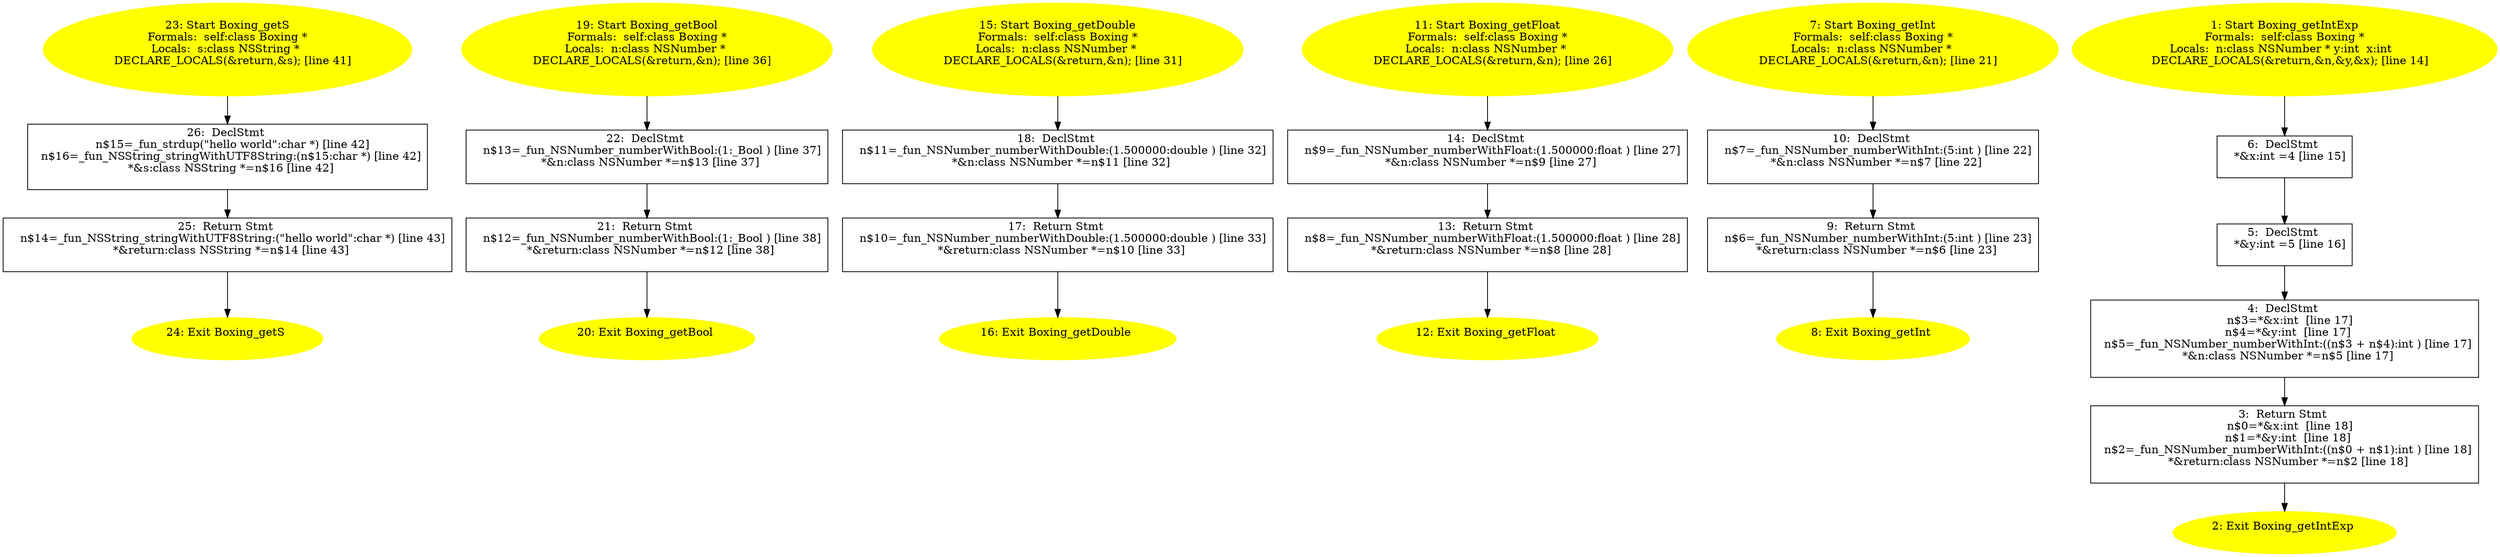 /* @generated */
digraph iCFG {
26 [label="26:  DeclStmt \n   n$15=_fun_strdup(\"hello world\":char *) [line 42]\n  n$16=_fun_NSString_stringWithUTF8String:(n$15:char *) [line 42]\n  *&s:class NSString *=n$16 [line 42]\n " shape="box"]
	

	 26 -> 25 ;
25 [label="25:  Return Stmt \n   n$14=_fun_NSString_stringWithUTF8String:(\"hello world\":char *) [line 43]\n  *&return:class NSString *=n$14 [line 43]\n " shape="box"]
	

	 25 -> 24 ;
24 [label="24: Exit Boxing_getS \n  " color=yellow style=filled]
	

23 [label="23: Start Boxing_getS\nFormals:  self:class Boxing *\nLocals:  s:class NSString * \n   DECLARE_LOCALS(&return,&s); [line 41]\n " color=yellow style=filled]
	

	 23 -> 26 ;
22 [label="22:  DeclStmt \n   n$13=_fun_NSNumber_numberWithBool:(1:_Bool ) [line 37]\n  *&n:class NSNumber *=n$13 [line 37]\n " shape="box"]
	

	 22 -> 21 ;
21 [label="21:  Return Stmt \n   n$12=_fun_NSNumber_numberWithBool:(1:_Bool ) [line 38]\n  *&return:class NSNumber *=n$12 [line 38]\n " shape="box"]
	

	 21 -> 20 ;
20 [label="20: Exit Boxing_getBool \n  " color=yellow style=filled]
	

19 [label="19: Start Boxing_getBool\nFormals:  self:class Boxing *\nLocals:  n:class NSNumber * \n   DECLARE_LOCALS(&return,&n); [line 36]\n " color=yellow style=filled]
	

	 19 -> 22 ;
18 [label="18:  DeclStmt \n   n$11=_fun_NSNumber_numberWithDouble:(1.500000:double ) [line 32]\n  *&n:class NSNumber *=n$11 [line 32]\n " shape="box"]
	

	 18 -> 17 ;
17 [label="17:  Return Stmt \n   n$10=_fun_NSNumber_numberWithDouble:(1.500000:double ) [line 33]\n  *&return:class NSNumber *=n$10 [line 33]\n " shape="box"]
	

	 17 -> 16 ;
16 [label="16: Exit Boxing_getDouble \n  " color=yellow style=filled]
	

15 [label="15: Start Boxing_getDouble\nFormals:  self:class Boxing *\nLocals:  n:class NSNumber * \n   DECLARE_LOCALS(&return,&n); [line 31]\n " color=yellow style=filled]
	

	 15 -> 18 ;
14 [label="14:  DeclStmt \n   n$9=_fun_NSNumber_numberWithFloat:(1.500000:float ) [line 27]\n  *&n:class NSNumber *=n$9 [line 27]\n " shape="box"]
	

	 14 -> 13 ;
13 [label="13:  Return Stmt \n   n$8=_fun_NSNumber_numberWithFloat:(1.500000:float ) [line 28]\n  *&return:class NSNumber *=n$8 [line 28]\n " shape="box"]
	

	 13 -> 12 ;
12 [label="12: Exit Boxing_getFloat \n  " color=yellow style=filled]
	

11 [label="11: Start Boxing_getFloat\nFormals:  self:class Boxing *\nLocals:  n:class NSNumber * \n   DECLARE_LOCALS(&return,&n); [line 26]\n " color=yellow style=filled]
	

	 11 -> 14 ;
10 [label="10:  DeclStmt \n   n$7=_fun_NSNumber_numberWithInt:(5:int ) [line 22]\n  *&n:class NSNumber *=n$7 [line 22]\n " shape="box"]
	

	 10 -> 9 ;
9 [label="9:  Return Stmt \n   n$6=_fun_NSNumber_numberWithInt:(5:int ) [line 23]\n  *&return:class NSNumber *=n$6 [line 23]\n " shape="box"]
	

	 9 -> 8 ;
8 [label="8: Exit Boxing_getInt \n  " color=yellow style=filled]
	

7 [label="7: Start Boxing_getInt\nFormals:  self:class Boxing *\nLocals:  n:class NSNumber * \n   DECLARE_LOCALS(&return,&n); [line 21]\n " color=yellow style=filled]
	

	 7 -> 10 ;
6 [label="6:  DeclStmt \n   *&x:int =4 [line 15]\n " shape="box"]
	

	 6 -> 5 ;
5 [label="5:  DeclStmt \n   *&y:int =5 [line 16]\n " shape="box"]
	

	 5 -> 4 ;
4 [label="4:  DeclStmt \n   n$3=*&x:int  [line 17]\n  n$4=*&y:int  [line 17]\n  n$5=_fun_NSNumber_numberWithInt:((n$3 + n$4):int ) [line 17]\n  *&n:class NSNumber *=n$5 [line 17]\n " shape="box"]
	

	 4 -> 3 ;
3 [label="3:  Return Stmt \n   n$0=*&x:int  [line 18]\n  n$1=*&y:int  [line 18]\n  n$2=_fun_NSNumber_numberWithInt:((n$0 + n$1):int ) [line 18]\n  *&return:class NSNumber *=n$2 [line 18]\n " shape="box"]
	

	 3 -> 2 ;
2 [label="2: Exit Boxing_getIntExp \n  " color=yellow style=filled]
	

1 [label="1: Start Boxing_getIntExp\nFormals:  self:class Boxing *\nLocals:  n:class NSNumber * y:int  x:int  \n   DECLARE_LOCALS(&return,&n,&y,&x); [line 14]\n " color=yellow style=filled]
	

	 1 -> 6 ;
}
